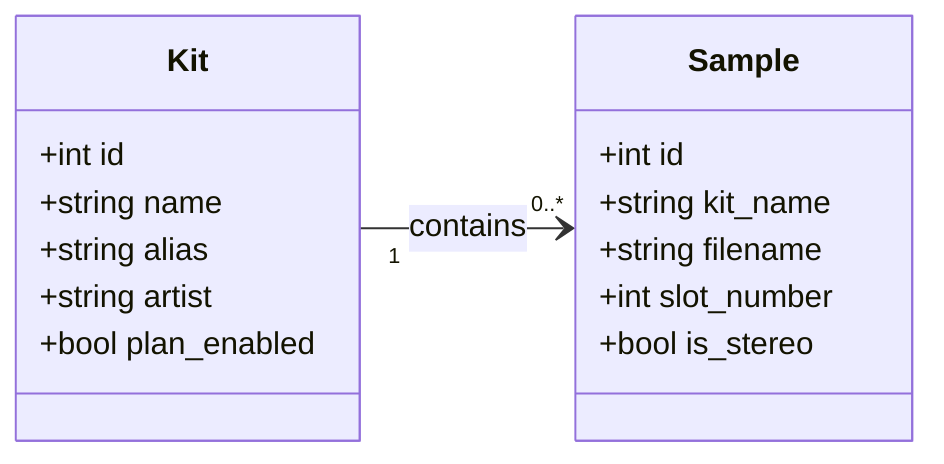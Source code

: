 %%{init: {
  "theme": "base",
  "themeVariables": {
    "primaryColor": "#f6f8fa",
    "primaryTextColor": "#1f2328",
    "primaryBorderColor": "#d0d7de",
    "lineColor": "#57606a",
    "fontSize": "14px",
    "fontFamily": "-apple-system, BlinkMacSystemFont, 'Segoe UI', Helvetica, Arial, sans-serif",
    "edgeLabelBackground": "#ffffff"
  }
}}%%

classDiagram
    direction LR

    class Kit {
        +int id
        +string name
        +string alias
        +string artist
        +bool plan_enabled
    }

    class Sample {
        +int id
        +string kit_name
        +string filename
        +int slot_number
        +bool is_stereo
    }

    Kit "1" --> "0..*" Sample : contains